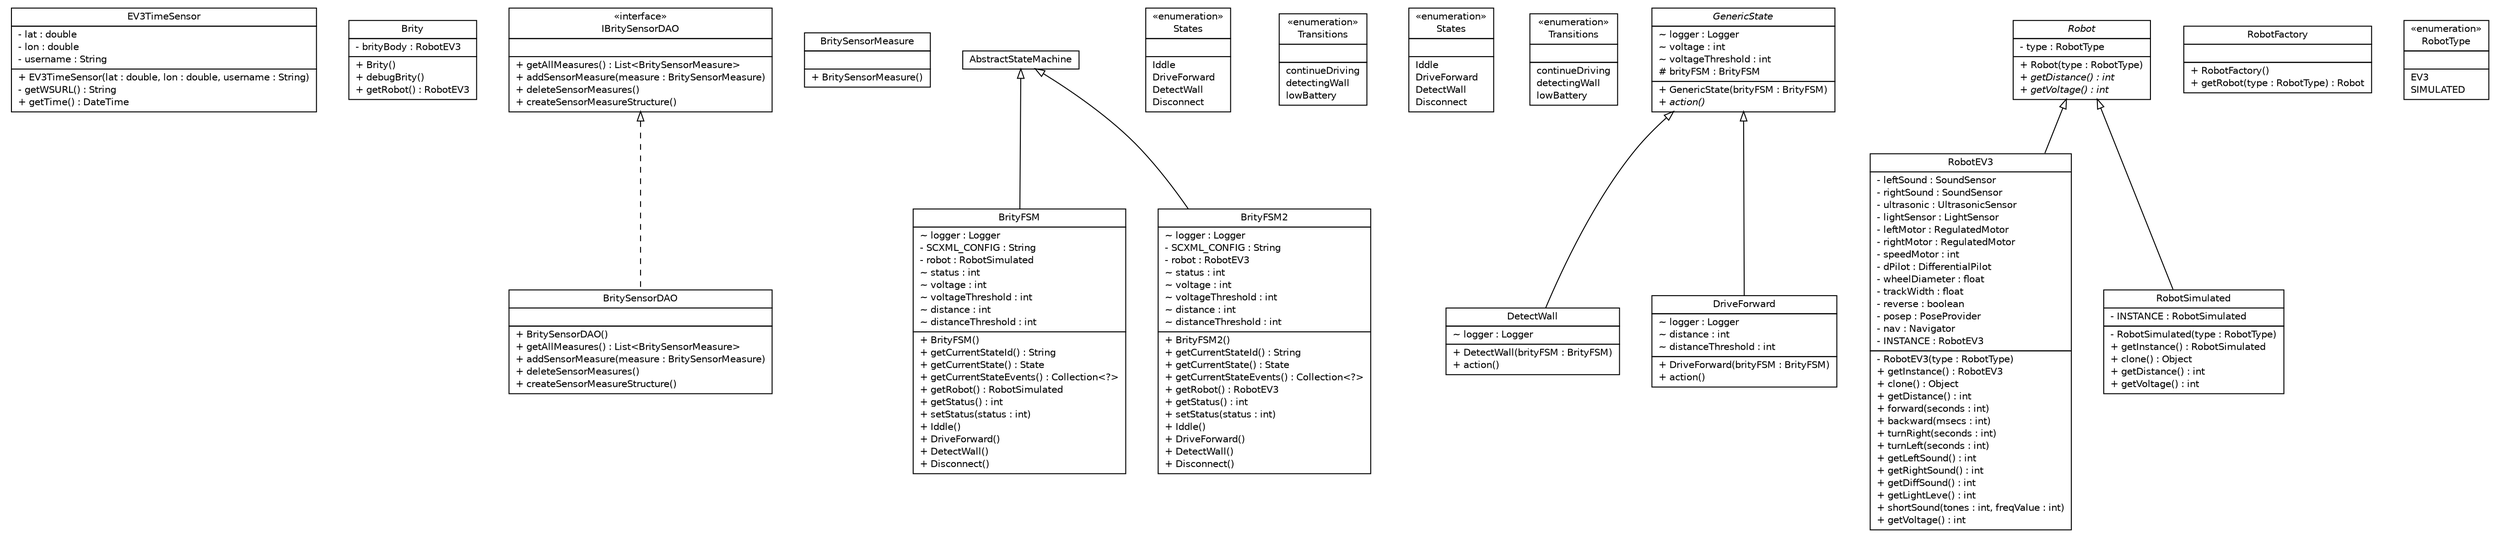 #!/usr/local/bin/dot
#
# Class diagram 
# Generated by UMLGraph version R5_6 (http://www.umlgraph.org/)
#

digraph G {
	edge [fontname="Helvetica",fontsize=10,labelfontname="Helvetica",labelfontsize=10];
	node [fontname="Helvetica",fontsize=10,shape=plaintext];
	nodesep=0.25;
	ranksep=0.5;
	// jab.lejos.ev3.sensors.net.EV3TimeSensor
	c0 [label=<<table title="jab.lejos.ev3.sensors.net.EV3TimeSensor" border="0" cellborder="1" cellspacing="0" cellpadding="2" port="p">
		<tr><td><table border="0" cellspacing="0" cellpadding="1">
<tr><td align="center" balign="center"> EV3TimeSensor </td></tr>
		</table></td></tr>
		<tr><td><table border="0" cellspacing="0" cellpadding="1">
<tr><td align="left" balign="left"> - lat : double </td></tr>
<tr><td align="left" balign="left"> - lon : double </td></tr>
<tr><td align="left" balign="left"> - username : String </td></tr>
		</table></td></tr>
		<tr><td><table border="0" cellspacing="0" cellpadding="1">
<tr><td align="left" balign="left"> + EV3TimeSensor(lat : double, lon : double, username : String) </td></tr>
<tr><td align="left" balign="left"> - getWSURL() : String </td></tr>
<tr><td align="left" balign="left"> + getTime() : DateTime </td></tr>
		</table></td></tr>
		</table>>, URL="null", fontname="Helvetica", fontcolor="black", fontsize=10.0];
	// jab.lejos.liverobots.brity.Brity
	c1 [label=<<table title="jab.lejos.liverobots.brity.Brity" border="0" cellborder="1" cellspacing="0" cellpadding="2" port="p">
		<tr><td><table border="0" cellspacing="0" cellpadding="1">
<tr><td align="center" balign="center"> Brity </td></tr>
		</table></td></tr>
		<tr><td><table border="0" cellspacing="0" cellpadding="1">
<tr><td align="left" balign="left"> - brityBody : RobotEV3 </td></tr>
		</table></td></tr>
		<tr><td><table border="0" cellspacing="0" cellpadding="1">
<tr><td align="left" balign="left"> + Brity() </td></tr>
<tr><td align="left" balign="left"> + debugBrity() </td></tr>
<tr><td align="left" balign="left"> + getRobot() : RobotEV3 </td></tr>
		</table></td></tr>
		</table>>, URL="null", fontname="Helvetica", fontcolor="black", fontsize=10.0];
	// jab.lejos.liverobots.brity.dao.BritySensorDAO
	c2 [label=<<table title="jab.lejos.liverobots.brity.dao.BritySensorDAO" border="0" cellborder="1" cellspacing="0" cellpadding="2" port="p">
		<tr><td><table border="0" cellspacing="0" cellpadding="1">
<tr><td align="center" balign="center"> BritySensorDAO </td></tr>
		</table></td></tr>
		<tr><td><table border="0" cellspacing="0" cellpadding="1">
<tr><td align="left" balign="left">  </td></tr>
		</table></td></tr>
		<tr><td><table border="0" cellspacing="0" cellpadding="1">
<tr><td align="left" balign="left"> + BritySensorDAO() </td></tr>
<tr><td align="left" balign="left"> + getAllMeasures() : List&lt;BritySensorMeasure&gt; </td></tr>
<tr><td align="left" balign="left"> + addSensorMeasure(measure : BritySensorMeasure) </td></tr>
<tr><td align="left" balign="left"> + deleteSensorMeasures() </td></tr>
<tr><td align="left" balign="left"> + createSensorMeasureStructure() </td></tr>
		</table></td></tr>
		</table>>, URL="null", fontname="Helvetica", fontcolor="black", fontsize=10.0];
	// jab.lejos.liverobots.brity.dao.BritySensorMeasure
	c3 [label=<<table title="jab.lejos.liverobots.brity.dao.BritySensorMeasure" border="0" cellborder="1" cellspacing="0" cellpadding="2" port="p">
		<tr><td><table border="0" cellspacing="0" cellpadding="1">
<tr><td align="center" balign="center"> BritySensorMeasure </td></tr>
		</table></td></tr>
		<tr><td><table border="0" cellspacing="0" cellpadding="1">
<tr><td align="left" balign="left">  </td></tr>
		</table></td></tr>
		<tr><td><table border="0" cellspacing="0" cellpadding="1">
<tr><td align="left" balign="left"> + BritySensorMeasure() </td></tr>
		</table></td></tr>
		</table>>, URL="null", fontname="Helvetica", fontcolor="black", fontsize=10.0];
	// jab.lejos.liverobots.brity.dao.IBritySensorDAO
	c4 [label=<<table title="jab.lejos.liverobots.brity.dao.IBritySensorDAO" border="0" cellborder="1" cellspacing="0" cellpadding="2" port="p">
		<tr><td><table border="0" cellspacing="0" cellpadding="1">
<tr><td align="center" balign="center"> &#171;interface&#187; </td></tr>
<tr><td align="center" balign="center"> IBritySensorDAO </td></tr>
		</table></td></tr>
		<tr><td><table border="0" cellspacing="0" cellpadding="1">
<tr><td align="left" balign="left">  </td></tr>
		</table></td></tr>
		<tr><td><table border="0" cellspacing="0" cellpadding="1">
<tr><td align="left" balign="left"> + getAllMeasures() : List&lt;BritySensorMeasure&gt; </td></tr>
<tr><td align="left" balign="left"> + addSensorMeasure(measure : BritySensorMeasure) </td></tr>
<tr><td align="left" balign="left"> + deleteSensorMeasures() </td></tr>
<tr><td align="left" balign="left"> + createSensorMeasureStructure() </td></tr>
		</table></td></tr>
		</table>>, URL="null", fontname="Helvetica", fontcolor="black", fontsize=10.0];
	// jab.lejos.liverobots.brity.fsm.BrityFSM
	c5 [label=<<table title="jab.lejos.liverobots.brity.fsm.BrityFSM" border="0" cellborder="1" cellspacing="0" cellpadding="2" port="p">
		<tr><td><table border="0" cellspacing="0" cellpadding="1">
<tr><td align="center" balign="center"> BrityFSM </td></tr>
		</table></td></tr>
		<tr><td><table border="0" cellspacing="0" cellpadding="1">
<tr><td align="left" balign="left"> ~ logger : Logger </td></tr>
<tr><td align="left" balign="left"> - SCXML_CONFIG : String </td></tr>
<tr><td align="left" balign="left"> - robot : RobotSimulated </td></tr>
<tr><td align="left" balign="left"> ~ status : int </td></tr>
<tr><td align="left" balign="left"> ~ voltage : int </td></tr>
<tr><td align="left" balign="left"> ~ voltageThreshold : int </td></tr>
<tr><td align="left" balign="left"> ~ distance : int </td></tr>
<tr><td align="left" balign="left"> ~ distanceThreshold : int </td></tr>
		</table></td></tr>
		<tr><td><table border="0" cellspacing="0" cellpadding="1">
<tr><td align="left" balign="left"> + BrityFSM() </td></tr>
<tr><td align="left" balign="left"> + getCurrentStateId() : String </td></tr>
<tr><td align="left" balign="left"> + getCurrentState() : State </td></tr>
<tr><td align="left" balign="left"> + getCurrentStateEvents() : Collection&lt;?&gt; </td></tr>
<tr><td align="left" balign="left"> + getRobot() : RobotSimulated </td></tr>
<tr><td align="left" balign="left"> + getStatus() : int </td></tr>
<tr><td align="left" balign="left"> + setStatus(status : int) </td></tr>
<tr><td align="left" balign="left"> + Iddle() </td></tr>
<tr><td align="left" balign="left"> + DriveForward() </td></tr>
<tr><td align="left" balign="left"> + DetectWall() </td></tr>
<tr><td align="left" balign="left"> + Disconnect() </td></tr>
		</table></td></tr>
		</table>>, URL="null", fontname="Helvetica", fontcolor="black", fontsize=10.0];
	// jab.lejos.liverobots.brity.fsm.BrityFSM.States
	c6 [label=<<table title="jab.lejos.liverobots.brity.fsm.BrityFSM.States" border="0" cellborder="1" cellspacing="0" cellpadding="2" port="p">
		<tr><td><table border="0" cellspacing="0" cellpadding="1">
<tr><td align="center" balign="center"> &#171;enumeration&#187; </td></tr>
<tr><td align="center" balign="center"> States </td></tr>
		</table></td></tr>
		<tr><td><table border="0" cellspacing="0" cellpadding="1">
<tr><td align="left" balign="left">  </td></tr>
		</table></td></tr>
		<tr><td><table border="0" cellspacing="0" cellpadding="1">
<tr><td align="left" balign="left"> Iddle </td></tr>
<tr><td align="left" balign="left"> DriveForward </td></tr>
<tr><td align="left" balign="left"> DetectWall </td></tr>
<tr><td align="left" balign="left"> Disconnect </td></tr>
		</table></td></tr>
		</table>>, URL="null", fontname="Helvetica", fontcolor="black", fontsize=10.0];
	// jab.lejos.liverobots.brity.fsm.BrityFSM.Transitions
	c7 [label=<<table title="jab.lejos.liverobots.brity.fsm.BrityFSM.Transitions" border="0" cellborder="1" cellspacing="0" cellpadding="2" port="p">
		<tr><td><table border="0" cellspacing="0" cellpadding="1">
<tr><td align="center" balign="center"> &#171;enumeration&#187; </td></tr>
<tr><td align="center" balign="center"> Transitions </td></tr>
		</table></td></tr>
		<tr><td><table border="0" cellspacing="0" cellpadding="1">
<tr><td align="left" balign="left">  </td></tr>
		</table></td></tr>
		<tr><td><table border="0" cellspacing="0" cellpadding="1">
<tr><td align="left" balign="left"> continueDriving </td></tr>
<tr><td align="left" balign="left"> detectingWall </td></tr>
<tr><td align="left" balign="left"> lowBattery </td></tr>
		</table></td></tr>
		</table>>, URL="null", fontname="Helvetica", fontcolor="black", fontsize=10.0];
	// jab.lejos.liverobots.brity.fsm.BrityFSM2
	c8 [label=<<table title="jab.lejos.liverobots.brity.fsm.BrityFSM2" border="0" cellborder="1" cellspacing="0" cellpadding="2" port="p">
		<tr><td><table border="0" cellspacing="0" cellpadding="1">
<tr><td align="center" balign="center"> BrityFSM2 </td></tr>
		</table></td></tr>
		<tr><td><table border="0" cellspacing="0" cellpadding="1">
<tr><td align="left" balign="left"> ~ logger : Logger </td></tr>
<tr><td align="left" balign="left"> - SCXML_CONFIG : String </td></tr>
<tr><td align="left" balign="left"> - robot : RobotEV3 </td></tr>
<tr><td align="left" balign="left"> ~ status : int </td></tr>
<tr><td align="left" balign="left"> ~ voltage : int </td></tr>
<tr><td align="left" balign="left"> ~ voltageThreshold : int </td></tr>
<tr><td align="left" balign="left"> ~ distance : int </td></tr>
<tr><td align="left" balign="left"> ~ distanceThreshold : int </td></tr>
		</table></td></tr>
		<tr><td><table border="0" cellspacing="0" cellpadding="1">
<tr><td align="left" balign="left"> + BrityFSM2() </td></tr>
<tr><td align="left" balign="left"> + getCurrentStateId() : String </td></tr>
<tr><td align="left" balign="left"> + getCurrentState() : State </td></tr>
<tr><td align="left" balign="left"> + getCurrentStateEvents() : Collection&lt;?&gt; </td></tr>
<tr><td align="left" balign="left"> + getRobot() : RobotEV3 </td></tr>
<tr><td align="left" balign="left"> + getStatus() : int </td></tr>
<tr><td align="left" balign="left"> + setStatus(status : int) </td></tr>
<tr><td align="left" balign="left"> + Iddle() </td></tr>
<tr><td align="left" balign="left"> + DriveForward() </td></tr>
<tr><td align="left" balign="left"> + DetectWall() </td></tr>
<tr><td align="left" balign="left"> + Disconnect() </td></tr>
		</table></td></tr>
		</table>>, URL="null", fontname="Helvetica", fontcolor="black", fontsize=10.0];
	// jab.lejos.liverobots.brity.fsm.BrityFSM2.States
	c9 [label=<<table title="jab.lejos.liverobots.brity.fsm.BrityFSM2.States" border="0" cellborder="1" cellspacing="0" cellpadding="2" port="p">
		<tr><td><table border="0" cellspacing="0" cellpadding="1">
<tr><td align="center" balign="center"> &#171;enumeration&#187; </td></tr>
<tr><td align="center" balign="center"> States </td></tr>
		</table></td></tr>
		<tr><td><table border="0" cellspacing="0" cellpadding="1">
<tr><td align="left" balign="left">  </td></tr>
		</table></td></tr>
		<tr><td><table border="0" cellspacing="0" cellpadding="1">
<tr><td align="left" balign="left"> Iddle </td></tr>
<tr><td align="left" balign="left"> DriveForward </td></tr>
<tr><td align="left" balign="left"> DetectWall </td></tr>
<tr><td align="left" balign="left"> Disconnect </td></tr>
		</table></td></tr>
		</table>>, URL="null", fontname="Helvetica", fontcolor="black", fontsize=10.0];
	// jab.lejos.liverobots.brity.fsm.BrityFSM2.Transitions
	c10 [label=<<table title="jab.lejos.liverobots.brity.fsm.BrityFSM2.Transitions" border="0" cellborder="1" cellspacing="0" cellpadding="2" port="p">
		<tr><td><table border="0" cellspacing="0" cellpadding="1">
<tr><td align="center" balign="center"> &#171;enumeration&#187; </td></tr>
<tr><td align="center" balign="center"> Transitions </td></tr>
		</table></td></tr>
		<tr><td><table border="0" cellspacing="0" cellpadding="1">
<tr><td align="left" balign="left">  </td></tr>
		</table></td></tr>
		<tr><td><table border="0" cellspacing="0" cellpadding="1">
<tr><td align="left" balign="left"> continueDriving </td></tr>
<tr><td align="left" balign="left"> detectingWall </td></tr>
<tr><td align="left" balign="left"> lowBattery </td></tr>
		</table></td></tr>
		</table>>, URL="null", fontname="Helvetica", fontcolor="black", fontsize=10.0];
	// jab.lejos.liverobots.brity.fsm.states.DetectWall
	c11 [label=<<table title="jab.lejos.liverobots.brity.fsm.states.DetectWall" border="0" cellborder="1" cellspacing="0" cellpadding="2" port="p">
		<tr><td><table border="0" cellspacing="0" cellpadding="1">
<tr><td align="center" balign="center"> DetectWall </td></tr>
		</table></td></tr>
		<tr><td><table border="0" cellspacing="0" cellpadding="1">
<tr><td align="left" balign="left"> ~ logger : Logger </td></tr>
		</table></td></tr>
		<tr><td><table border="0" cellspacing="0" cellpadding="1">
<tr><td align="left" balign="left"> + DetectWall(brityFSM : BrityFSM) </td></tr>
<tr><td align="left" balign="left"> + action() </td></tr>
		</table></td></tr>
		</table>>, URL="null", fontname="Helvetica", fontcolor="black", fontsize=10.0];
	// jab.lejos.liverobots.brity.fsm.states.DriveForward
	c12 [label=<<table title="jab.lejos.liverobots.brity.fsm.states.DriveForward" border="0" cellborder="1" cellspacing="0" cellpadding="2" port="p">
		<tr><td><table border="0" cellspacing="0" cellpadding="1">
<tr><td align="center" balign="center"> DriveForward </td></tr>
		</table></td></tr>
		<tr><td><table border="0" cellspacing="0" cellpadding="1">
<tr><td align="left" balign="left"> ~ logger : Logger </td></tr>
<tr><td align="left" balign="left"> ~ distance : int </td></tr>
<tr><td align="left" balign="left"> ~ distanceThreshold : int </td></tr>
		</table></td></tr>
		<tr><td><table border="0" cellspacing="0" cellpadding="1">
<tr><td align="left" balign="left"> + DriveForward(brityFSM : BrityFSM) </td></tr>
<tr><td align="left" balign="left"> + action() </td></tr>
		</table></td></tr>
		</table>>, URL="null", fontname="Helvetica", fontcolor="black", fontsize=10.0];
	// jab.lejos.liverobots.brity.fsm.states.GenericState
	c13 [label=<<table title="jab.lejos.liverobots.brity.fsm.states.GenericState" border="0" cellborder="1" cellspacing="0" cellpadding="2" port="p">
		<tr><td><table border="0" cellspacing="0" cellpadding="1">
<tr><td align="center" balign="center"><font face="Helvetica-Oblique"> GenericState </font></td></tr>
		</table></td></tr>
		<tr><td><table border="0" cellspacing="0" cellpadding="1">
<tr><td align="left" balign="left"> ~ logger : Logger </td></tr>
<tr><td align="left" balign="left"> ~ voltage : int </td></tr>
<tr><td align="left" balign="left"> ~ voltageThreshold : int </td></tr>
<tr><td align="left" balign="left"> # brityFSM : BrityFSM </td></tr>
		</table></td></tr>
		<tr><td><table border="0" cellspacing="0" cellpadding="1">
<tr><td align="left" balign="left"> + GenericState(brityFSM : BrityFSM) </td></tr>
<tr><td align="left" balign="left"><font face="Helvetica-Oblique" point-size="10.0"> + action() </font></td></tr>
		</table></td></tr>
		</table>>, URL="null", fontname="Helvetica", fontcolor="black", fontsize=10.0];
	// jab.lejos.liverobots.brity.model.Robot
	c14 [label=<<table title="jab.lejos.liverobots.brity.model.Robot" border="0" cellborder="1" cellspacing="0" cellpadding="2" port="p">
		<tr><td><table border="0" cellspacing="0" cellpadding="1">
<tr><td align="center" balign="center"><font face="Helvetica-Oblique"> Robot </font></td></tr>
		</table></td></tr>
		<tr><td><table border="0" cellspacing="0" cellpadding="1">
<tr><td align="left" balign="left"> - type : RobotType </td></tr>
		</table></td></tr>
		<tr><td><table border="0" cellspacing="0" cellpadding="1">
<tr><td align="left" balign="left"> + Robot(type : RobotType) </td></tr>
<tr><td align="left" balign="left"><font face="Helvetica-Oblique" point-size="10.0"> + getDistance() : int </font></td></tr>
<tr><td align="left" balign="left"><font face="Helvetica-Oblique" point-size="10.0"> + getVoltage() : int </font></td></tr>
		</table></td></tr>
		</table>>, URL="null", fontname="Helvetica", fontcolor="black", fontsize=10.0];
	// jab.lejos.liverobots.brity.model.RobotEV3
	c15 [label=<<table title="jab.lejos.liverobots.brity.model.RobotEV3" border="0" cellborder="1" cellspacing="0" cellpadding="2" port="p">
		<tr><td><table border="0" cellspacing="0" cellpadding="1">
<tr><td align="center" balign="center"> RobotEV3 </td></tr>
		</table></td></tr>
		<tr><td><table border="0" cellspacing="0" cellpadding="1">
<tr><td align="left" balign="left"> - leftSound : SoundSensor </td></tr>
<tr><td align="left" balign="left"> - rightSound : SoundSensor </td></tr>
<tr><td align="left" balign="left"> - ultrasonic : UltrasonicSensor </td></tr>
<tr><td align="left" balign="left"> - lightSensor : LightSensor </td></tr>
<tr><td align="left" balign="left"> - leftMotor : RegulatedMotor </td></tr>
<tr><td align="left" balign="left"> - rightMotor : RegulatedMotor </td></tr>
<tr><td align="left" balign="left"> - speedMotor : int </td></tr>
<tr><td align="left" balign="left"> - dPilot : DifferentialPilot </td></tr>
<tr><td align="left" balign="left"> - wheelDiameter : float </td></tr>
<tr><td align="left" balign="left"> - trackWidth : float </td></tr>
<tr><td align="left" balign="left"> - reverse : boolean </td></tr>
<tr><td align="left" balign="left"> - posep : PoseProvider </td></tr>
<tr><td align="left" balign="left"> - nav : Navigator </td></tr>
<tr><td align="left" balign="left"> - INSTANCE : RobotEV3 </td></tr>
		</table></td></tr>
		<tr><td><table border="0" cellspacing="0" cellpadding="1">
<tr><td align="left" balign="left"> - RobotEV3(type : RobotType) </td></tr>
<tr><td align="left" balign="left"> + getInstance() : RobotEV3 </td></tr>
<tr><td align="left" balign="left"> + clone() : Object </td></tr>
<tr><td align="left" balign="left"> + getDistance() : int </td></tr>
<tr><td align="left" balign="left"> + forward(seconds : int) </td></tr>
<tr><td align="left" balign="left"> + backward(msecs : int) </td></tr>
<tr><td align="left" balign="left"> + turnRight(seconds : int) </td></tr>
<tr><td align="left" balign="left"> + turnLeft(seconds : int) </td></tr>
<tr><td align="left" balign="left"> + getLeftSound() : int </td></tr>
<tr><td align="left" balign="left"> + getRightSound() : int </td></tr>
<tr><td align="left" balign="left"> + getDiffSound() : int </td></tr>
<tr><td align="left" balign="left"> + getLightLeve() : int </td></tr>
<tr><td align="left" balign="left"> + shortSound(tones : int, freqValue : int) </td></tr>
<tr><td align="left" balign="left"> + getVoltage() : int </td></tr>
		</table></td></tr>
		</table>>, URL="null", fontname="Helvetica", fontcolor="black", fontsize=10.0];
	// jab.lejos.liverobots.brity.model.RobotFactory
	c16 [label=<<table title="jab.lejos.liverobots.brity.model.RobotFactory" border="0" cellborder="1" cellspacing="0" cellpadding="2" port="p">
		<tr><td><table border="0" cellspacing="0" cellpadding="1">
<tr><td align="center" balign="center"> RobotFactory </td></tr>
		</table></td></tr>
		<tr><td><table border="0" cellspacing="0" cellpadding="1">
<tr><td align="left" balign="left">  </td></tr>
		</table></td></tr>
		<tr><td><table border="0" cellspacing="0" cellpadding="1">
<tr><td align="left" balign="left"> + RobotFactory() </td></tr>
<tr><td align="left" balign="left"> + getRobot(type : RobotType) : Robot </td></tr>
		</table></td></tr>
		</table>>, URL="null", fontname="Helvetica", fontcolor="black", fontsize=10.0];
	// jab.lejos.liverobots.brity.model.RobotSimulated
	c17 [label=<<table title="jab.lejos.liverobots.brity.model.RobotSimulated" border="0" cellborder="1" cellspacing="0" cellpadding="2" port="p">
		<tr><td><table border="0" cellspacing="0" cellpadding="1">
<tr><td align="center" balign="center"> RobotSimulated </td></tr>
		</table></td></tr>
		<tr><td><table border="0" cellspacing="0" cellpadding="1">
<tr><td align="left" balign="left"> - INSTANCE : RobotSimulated </td></tr>
		</table></td></tr>
		<tr><td><table border="0" cellspacing="0" cellpadding="1">
<tr><td align="left" balign="left"> - RobotSimulated(type : RobotType) </td></tr>
<tr><td align="left" balign="left"> + getInstance() : RobotSimulated </td></tr>
<tr><td align="left" balign="left"> + clone() : Object </td></tr>
<tr><td align="left" balign="left"> + getDistance() : int </td></tr>
<tr><td align="left" balign="left"> + getVoltage() : int </td></tr>
		</table></td></tr>
		</table>>, URL="null", fontname="Helvetica", fontcolor="black", fontsize=10.0];
	// jab.lejos.liverobots.brity.model.RobotType
	c18 [label=<<table title="jab.lejos.liverobots.brity.model.RobotType" border="0" cellborder="1" cellspacing="0" cellpadding="2" port="p">
		<tr><td><table border="0" cellspacing="0" cellpadding="1">
<tr><td align="center" balign="center"> &#171;enumeration&#187; </td></tr>
<tr><td align="center" balign="center"> RobotType </td></tr>
		</table></td></tr>
		<tr><td><table border="0" cellspacing="0" cellpadding="1">
<tr><td align="left" balign="left">  </td></tr>
		</table></td></tr>
		<tr><td><table border="0" cellspacing="0" cellpadding="1">
<tr><td align="left" balign="left"> EV3 </td></tr>
<tr><td align="left" balign="left"> SIMULATED </td></tr>
		</table></td></tr>
		</table>>, URL="null", fontname="Helvetica", fontcolor="black", fontsize=10.0];
	//jab.lejos.liverobots.brity.dao.BritySensorDAO implements jab.lejos.liverobots.brity.dao.IBritySensorDAO
	c4:p -> c2:p [dir=back,arrowtail=empty,style=dashed];
	//jab.lejos.liverobots.brity.fsm.BrityFSM extends AbstractStateMachine
	c19:p -> c5:p [dir=back,arrowtail=empty];
	//jab.lejos.liverobots.brity.fsm.BrityFSM2 extends AbstractStateMachine
	c19:p -> c8:p [dir=back,arrowtail=empty];
	//jab.lejos.liverobots.brity.fsm.states.DetectWall extends jab.lejos.liverobots.brity.fsm.states.GenericState
	c13:p -> c11:p [dir=back,arrowtail=empty];
	//jab.lejos.liverobots.brity.fsm.states.DriveForward extends jab.lejos.liverobots.brity.fsm.states.GenericState
	c13:p -> c12:p [dir=back,arrowtail=empty];
	//jab.lejos.liverobots.brity.model.RobotEV3 extends jab.lejos.liverobots.brity.model.Robot
	c14:p -> c15:p [dir=back,arrowtail=empty];
	//jab.lejos.liverobots.brity.model.RobotSimulated extends jab.lejos.liverobots.brity.model.Robot
	c14:p -> c17:p [dir=back,arrowtail=empty];
	// AbstractStateMachine
	c19[label=<<table title="AbstractStateMachine" border="0" cellborder="1" cellspacing="0" cellpadding="2" port="p" href="http://java.sun.com/j2se/1.4.2/docs/api//AbstractStateMachine.html">
		<tr><td><table border="0" cellspacing="0" cellpadding="1">
<tr><td align="center" balign="center"> AbstractStateMachine </td></tr>
		</table></td></tr>
		</table>>, fontname="Helvetica", fontcolor="black", fontsize=10.0];
}

